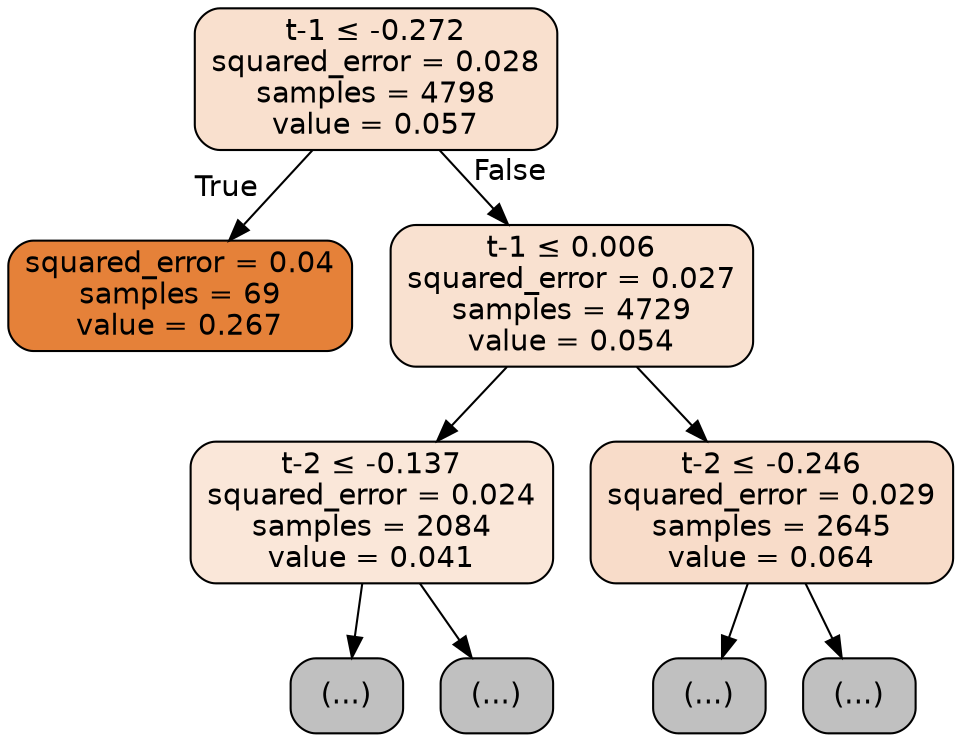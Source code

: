 digraph Tree {
node [shape=box, style="filled, rounded", color="black", fontname="helvetica"] ;
edge [fontname="helvetica"] ;
0 [label=<t-1 &le; -0.272<br/>squared_error = 0.028<br/>samples = 4798<br/>value = 0.057>, fillcolor="#f9e0ce"] ;
1 [label=<squared_error = 0.04<br/>samples = 69<br/>value = 0.267>, fillcolor="#e58139"] ;
0 -> 1 [labeldistance=2.5, labelangle=45, headlabel="True"] ;
2 [label=<t-1 &le; 0.006<br/>squared_error = 0.027<br/>samples = 4729<br/>value = 0.054>, fillcolor="#f9e1d0"] ;
0 -> 2 [labeldistance=2.5, labelangle=-45, headlabel="False"] ;
3 [label=<t-2 &le; -0.137<br/>squared_error = 0.024<br/>samples = 2084<br/>value = 0.041>, fillcolor="#fae7d9"] ;
2 -> 3 ;
4 [label="(...)", fillcolor="#C0C0C0"] ;
3 -> 4 ;
7 [label="(...)", fillcolor="#C0C0C0"] ;
3 -> 7 ;
20 [label=<t-2 &le; -0.246<br/>squared_error = 0.029<br/>samples = 2645<br/>value = 0.064>, fillcolor="#f8dcc9"] ;
2 -> 20 ;
21 [label="(...)", fillcolor="#C0C0C0"] ;
20 -> 21 ;
22 [label="(...)", fillcolor="#C0C0C0"] ;
20 -> 22 ;
}